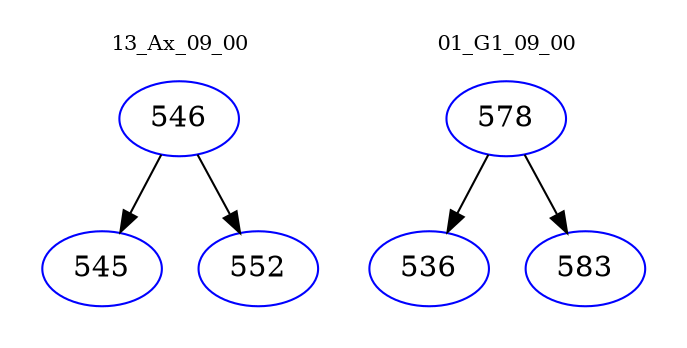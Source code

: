 digraph{
subgraph cluster_0 {
color = white
label = "13_Ax_09_00";
fontsize=10;
T0_546 [label="546", color="blue"]
T0_546 -> T0_545 [color="black"]
T0_545 [label="545", color="blue"]
T0_546 -> T0_552 [color="black"]
T0_552 [label="552", color="blue"]
}
subgraph cluster_1 {
color = white
label = "01_G1_09_00";
fontsize=10;
T1_578 [label="578", color="blue"]
T1_578 -> T1_536 [color="black"]
T1_536 [label="536", color="blue"]
T1_578 -> T1_583 [color="black"]
T1_583 [label="583", color="blue"]
}
}

